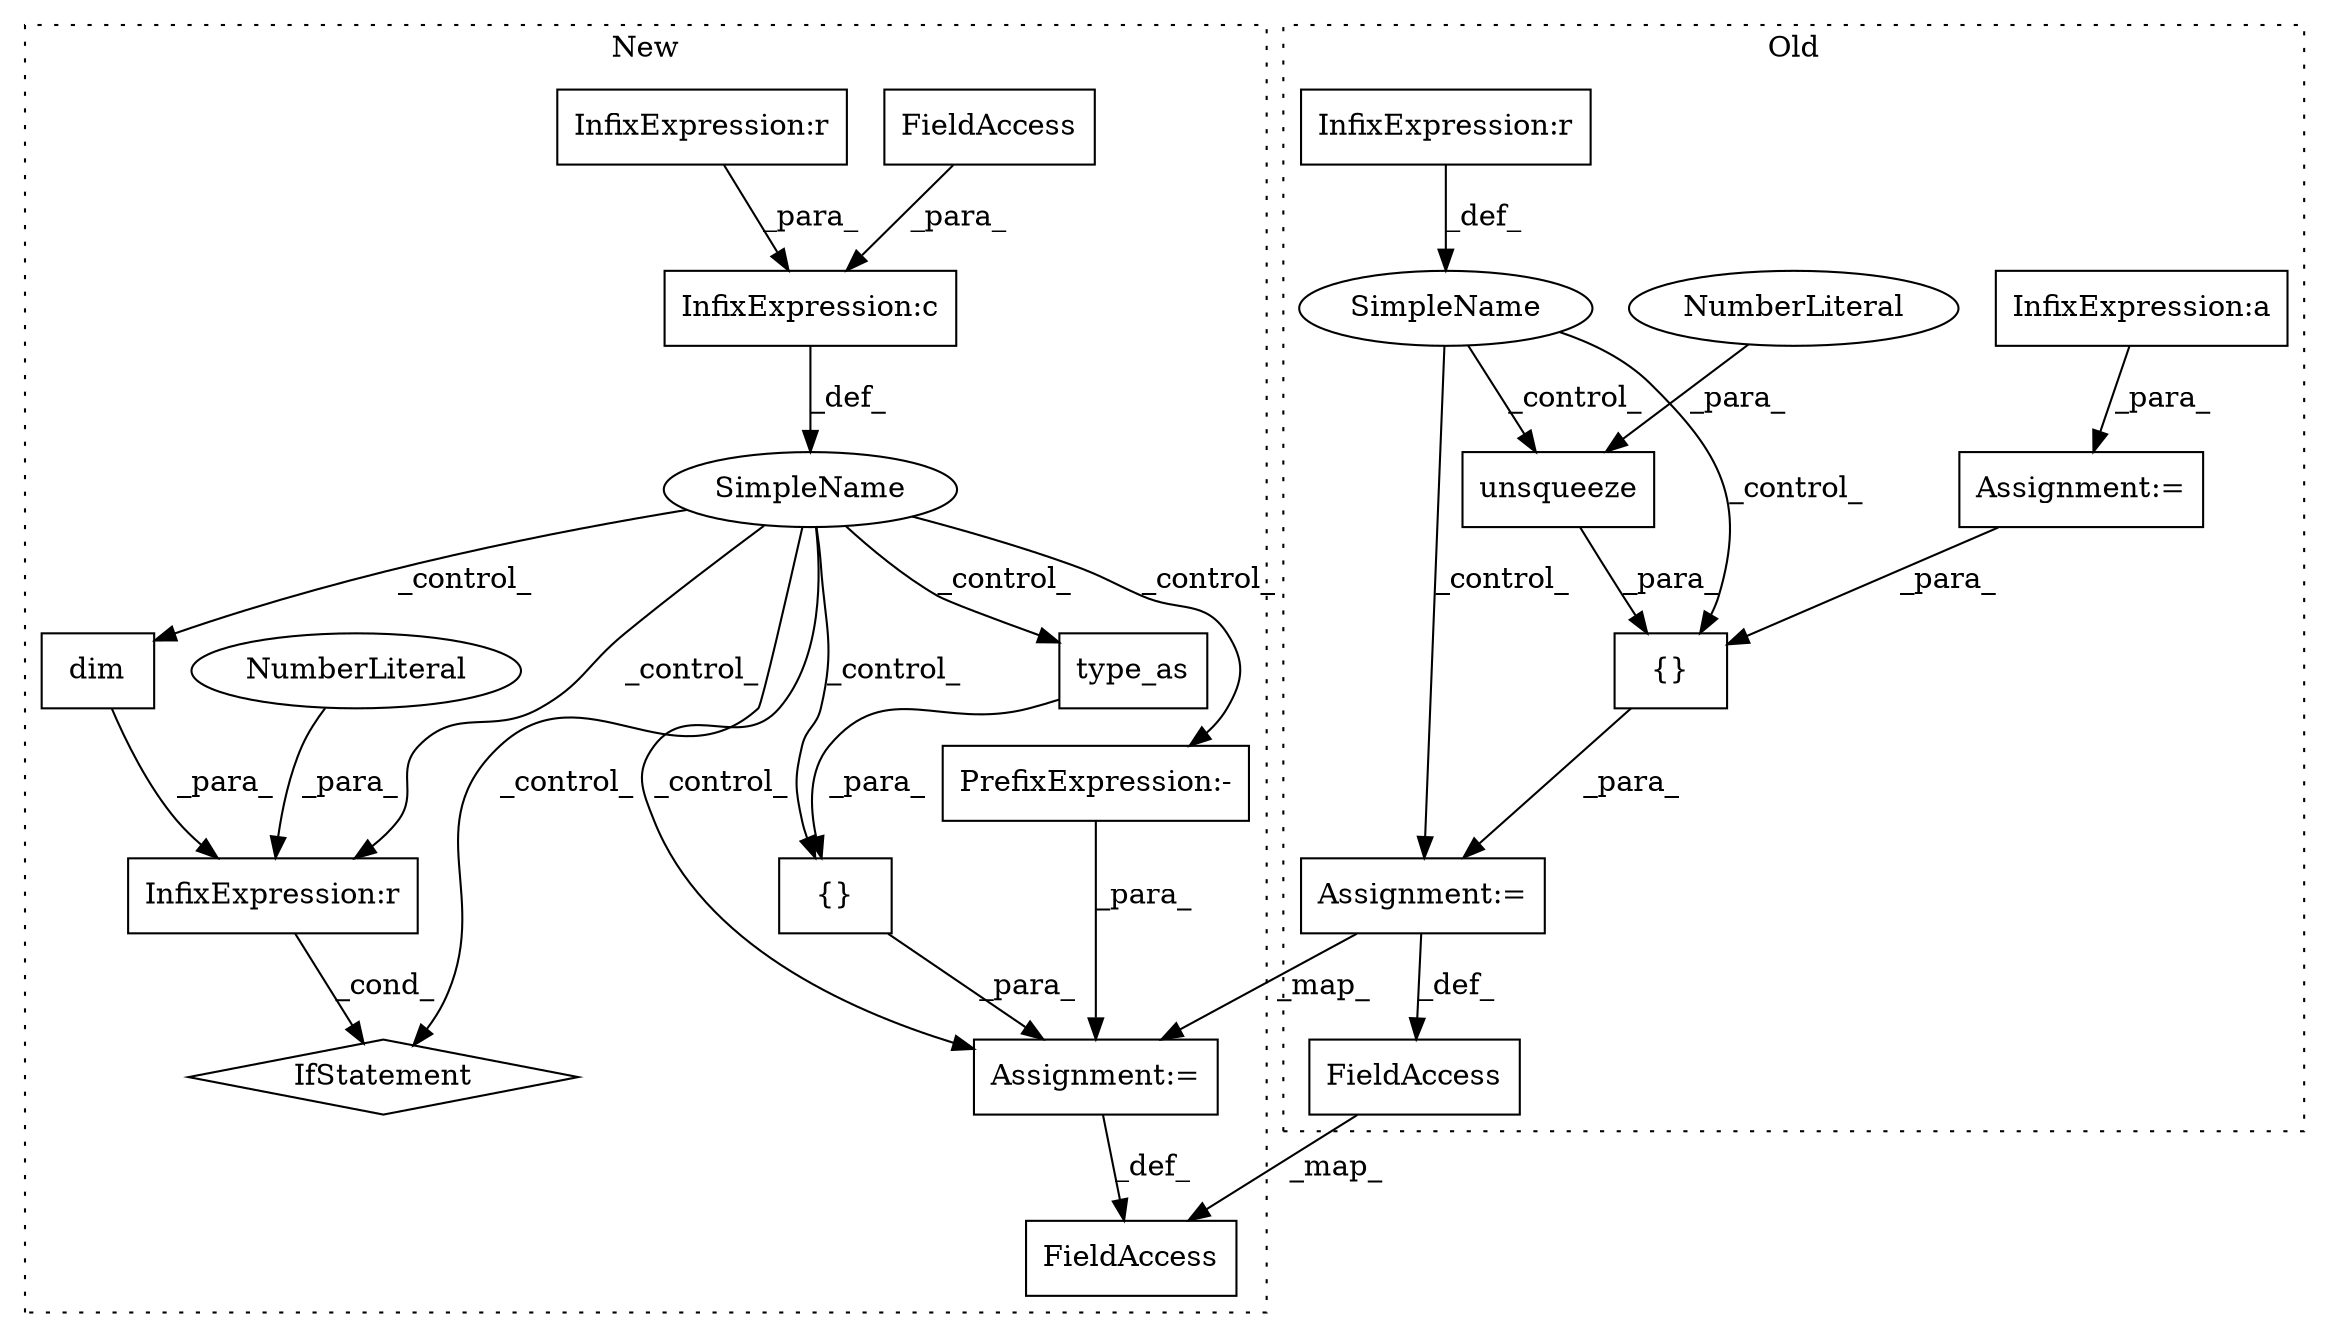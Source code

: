 digraph G {
subgraph cluster0 {
1 [label="unsqueeze" a="32" s="811,822" l="10,1" shape="box"];
3 [label="NumberLiteral" a="34" s="821" l="1" shape="ellipse"];
11 [label="InfixExpression:r" a="27" s="696" l="4" shape="box"];
15 [label="FieldAccess" a="22" s="757" l="11" shape="box"];
17 [label="InfixExpression:a" a="27" s="618" l="3" shape="box"];
18 [label="{}" a="4" s="788,823" l="1,1" shape="box"];
19 [label="SimpleName" a="42" s="" l="" shape="ellipse"];
21 [label="Assignment:=" a="7" s="768" l="1" shape="box"];
22 [label="Assignment:=" a="7" s="557" l="1" shape="box"];
label = "Old";
style="dotted";
}
subgraph cluster1 {
2 [label="type_as" a="32" s="906,919" l="8,1" shape="box"];
4 [label="SimpleName" a="42" s="" l="" shape="ellipse"];
5 [label="dim" a="32" s="813" l="5" shape="box"];
6 [label="IfStatement" a="25" s="824" l="3" shape="diamond"];
7 [label="{}" a="4" s="893,920" l="1,1" shape="box"];
8 [label="InfixExpression:c" a="27" s="775" l="4" shape="box"];
9 [label="FieldAccess" a="22" s="779" l="8" shape="box"];
10 [label="PrefixExpression:-" a="38" s="922" l="1" shape="box"];
12 [label="InfixExpression:r" a="27" s="818" l="4" shape="box"];
13 [label="NumberLiteral" a="34" s="822" l="1" shape="ellipse"];
14 [label="InfixExpression:r" a="27" s="766" l="4" shape="box"];
16 [label="FieldAccess" a="22" s="862" l="11" shape="box"];
20 [label="Assignment:=" a="7" s="873" l="1" shape="box"];
label = "New";
style="dotted";
}
1 -> 18 [label="_para_"];
2 -> 7 [label="_para_"];
3 -> 1 [label="_para_"];
4 -> 5 [label="_control_"];
4 -> 2 [label="_control_"];
4 -> 10 [label="_control_"];
4 -> 7 [label="_control_"];
4 -> 12 [label="_control_"];
4 -> 20 [label="_control_"];
4 -> 6 [label="_control_"];
5 -> 12 [label="_para_"];
7 -> 20 [label="_para_"];
8 -> 4 [label="_def_"];
9 -> 8 [label="_para_"];
10 -> 20 [label="_para_"];
11 -> 19 [label="_def_"];
12 -> 6 [label="_cond_"];
13 -> 12 [label="_para_"];
14 -> 8 [label="_para_"];
15 -> 16 [label="_map_"];
17 -> 22 [label="_para_"];
18 -> 21 [label="_para_"];
19 -> 18 [label="_control_"];
19 -> 1 [label="_control_"];
19 -> 21 [label="_control_"];
20 -> 16 [label="_def_"];
21 -> 15 [label="_def_"];
21 -> 20 [label="_map_"];
22 -> 18 [label="_para_"];
}